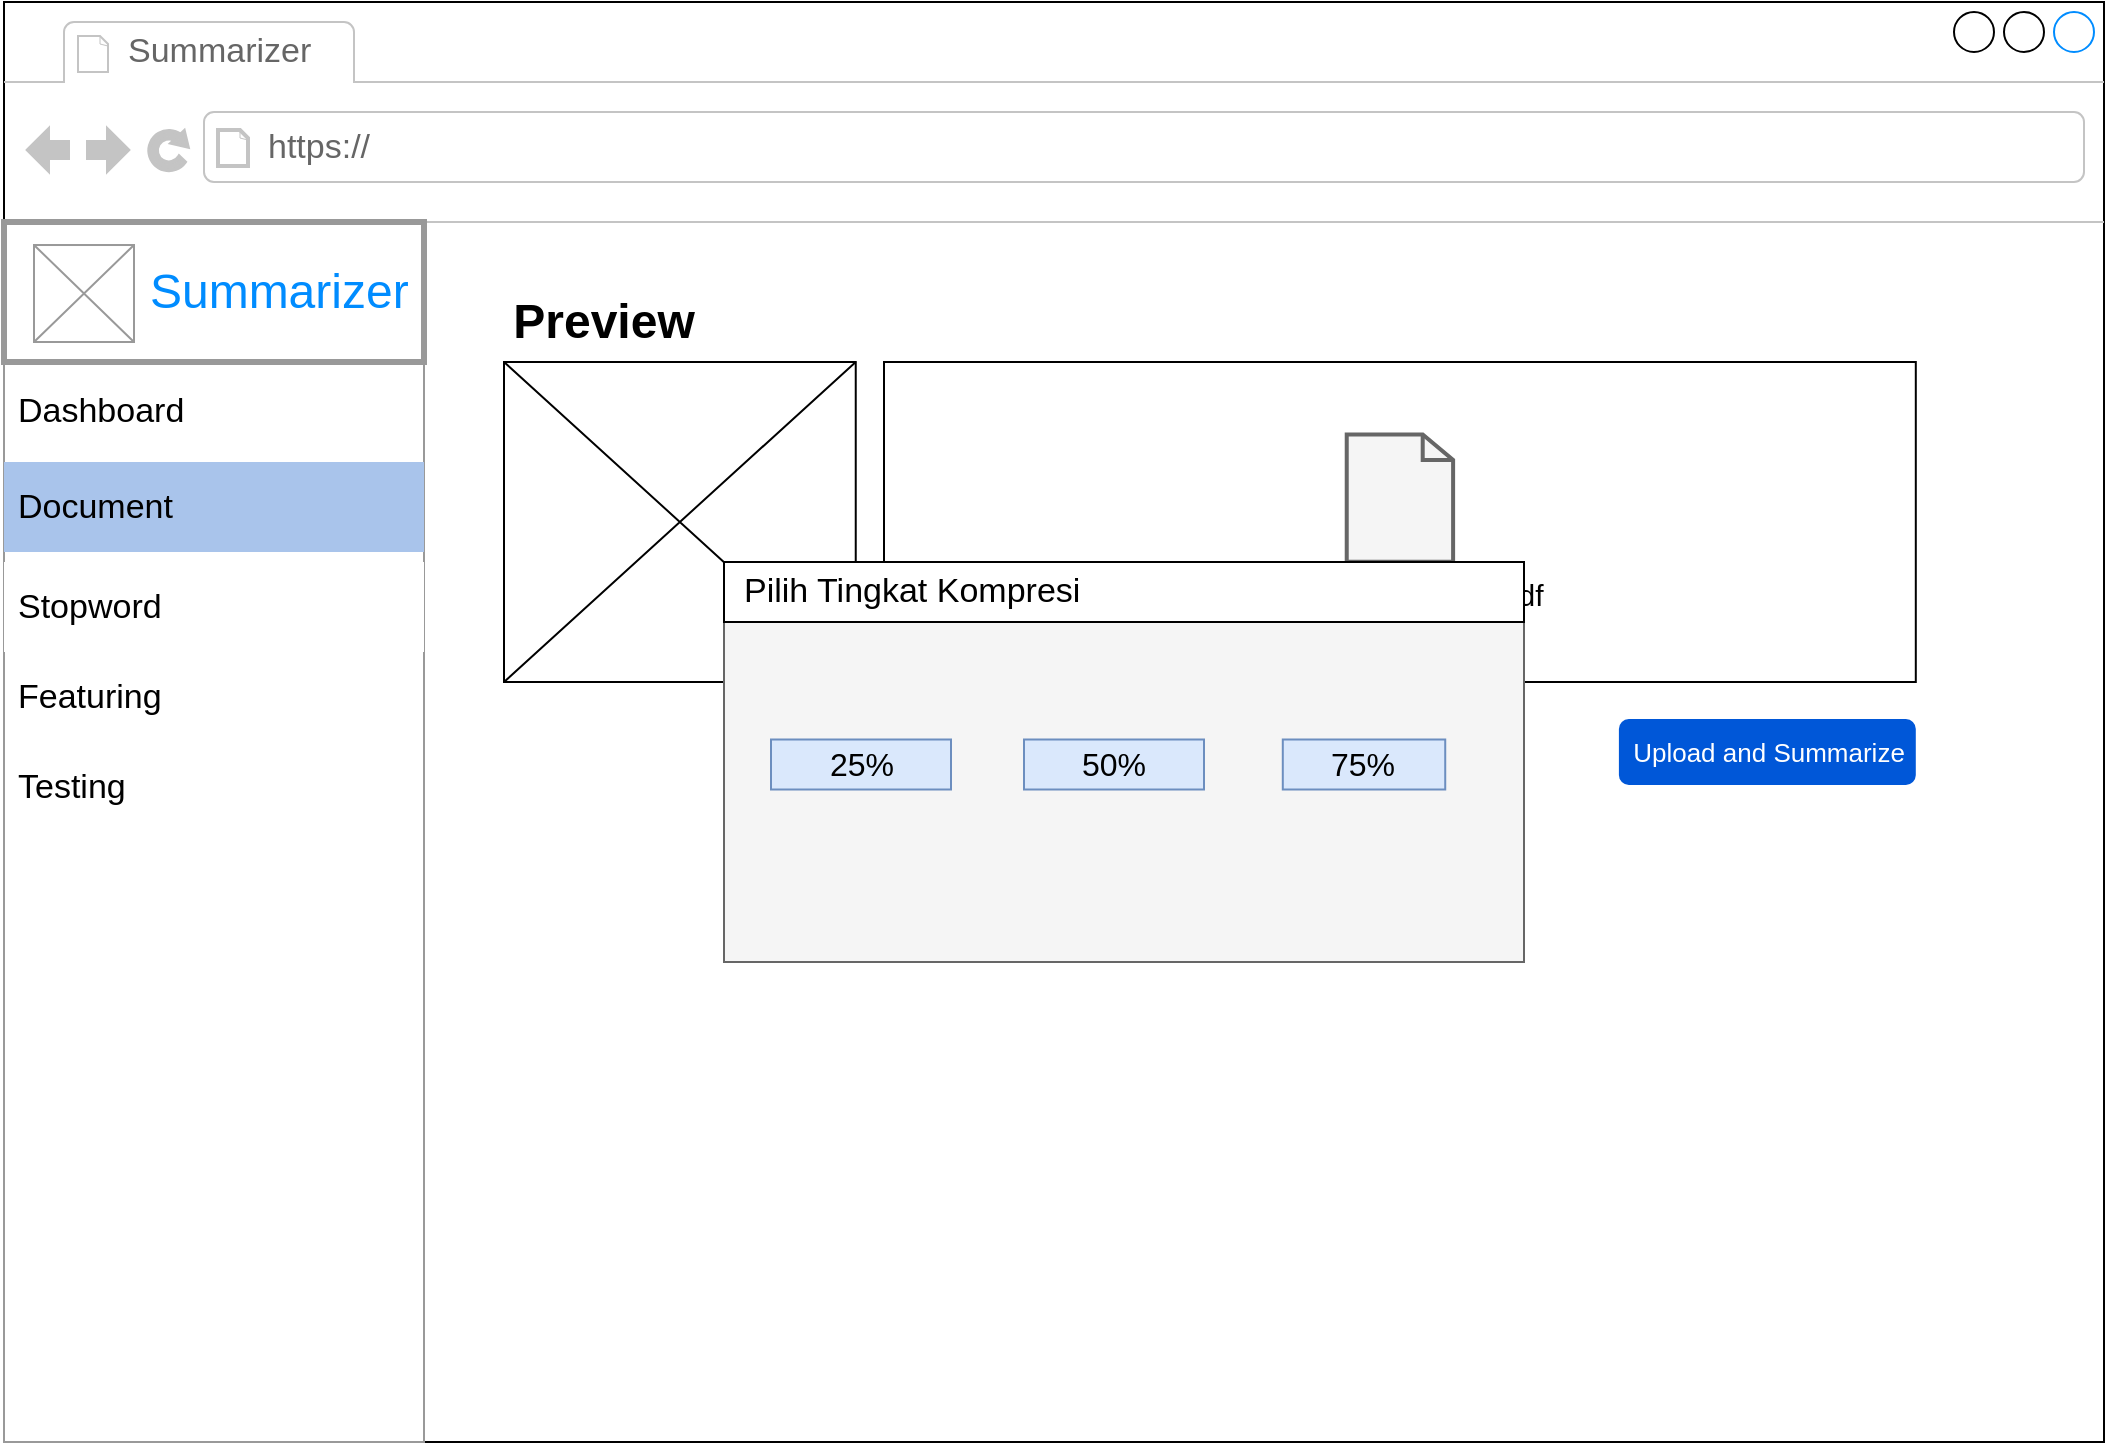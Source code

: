 <mxfile version="13.2.4" type="device"><diagram id="ono4So-BbRFvwr57Xb4G" name="Page-1"><mxGraphModel dx="1422" dy="763" grid="1" gridSize="10" guides="1" tooltips="1" connect="1" arrows="1" fold="1" page="1" pageScale="1" pageWidth="827" pageHeight="1169" math="0" shadow="0"><root><mxCell id="0"/><mxCell id="1" parent="0"/><mxCell id="66FAqBPU-SzGYqldvl0o-1" value="" style="strokeWidth=1;shadow=0;dashed=0;align=center;html=1;shape=mxgraph.mockup.containers.browserWindow;rSize=0;strokeColor2=#008cff;strokeColor3=#c4c4c4;mainText=,;recursiveResize=0;fontSize=16;" vertex="1" parent="1"><mxGeometry x="30" y="30" width="1050" height="720" as="geometry"/></mxCell><mxCell id="66FAqBPU-SzGYqldvl0o-2" value="Summarizer" style="strokeWidth=1;shadow=0;dashed=0;align=center;html=1;shape=mxgraph.mockup.containers.anchor;fontSize=17;fontColor=#666666;align=left;" vertex="1" parent="66FAqBPU-SzGYqldvl0o-1"><mxGeometry x="60" y="12" width="110" height="26" as="geometry"/></mxCell><mxCell id="66FAqBPU-SzGYqldvl0o-3" value="https://" style="strokeWidth=1;shadow=0;dashed=0;align=center;html=1;shape=mxgraph.mockup.containers.anchor;rSize=0;fontSize=17;fontColor=#666666;align=left;" vertex="1" parent="66FAqBPU-SzGYqldvl0o-1"><mxGeometry x="130" y="60" width="250" height="26" as="geometry"/></mxCell><mxCell id="66FAqBPU-SzGYqldvl0o-11" value="Preview" style="text;html=1;strokeColor=none;fillColor=none;align=center;verticalAlign=middle;whiteSpace=wrap;rounded=0;fontSize=24;fontColor=#000000;fontStyle=1" vertex="1" parent="66FAqBPU-SzGYqldvl0o-1"><mxGeometry x="280" y="150" width="40" height="20" as="geometry"/></mxCell><mxCell id="66FAqBPU-SzGYqldvl0o-12" value="" style="group" vertex="1" connectable="0" parent="66FAqBPU-SzGYqldvl0o-1"><mxGeometry x="300" y="180" width="640" height="160" as="geometry"/></mxCell><mxCell id="66FAqBPU-SzGYqldvl0o-13" value="" style="verticalLabelPosition=bottom;shadow=0;dashed=0;align=center;html=1;verticalAlign=top;strokeWidth=1;shape=mxgraph.mockup.graphics.simpleIcon;" vertex="1" parent="66FAqBPU-SzGYqldvl0o-12"><mxGeometry x="-50" width="175.87" height="160" as="geometry"/></mxCell><mxCell id="66FAqBPU-SzGYqldvl0o-14" value="Upload and Summarize" style="rounded=1;fillColor=#0057D8;align=center;strokeColor=none;html=1;fontColor=#ffffff;fontSize=13;" vertex="1" parent="66FAqBPU-SzGYqldvl0o-1"><mxGeometry x="807.45" y="358.5" width="148.45" height="33" as="geometry"/></mxCell><mxCell id="66FAqBPU-SzGYqldvl0o-15" value="" style="group" vertex="1" connectable="0" parent="66FAqBPU-SzGYqldvl0o-1"><mxGeometry x="440.0" y="180" width="515.9" height="160" as="geometry"/></mxCell><mxCell id="66FAqBPU-SzGYqldvl0o-16" value="" style="rounded=0;whiteSpace=wrap;html=1;strokeWidth=1;" vertex="1" parent="66FAqBPU-SzGYqldvl0o-15"><mxGeometry width="515.9" height="160" as="geometry"/></mxCell><mxCell id="66FAqBPU-SzGYqldvl0o-17" value="" style="html=1;verticalLabelPosition=bottom;align=center;labelBackgroundColor=#ffffff;verticalAlign=top;strokeWidth=2;shadow=0;dashed=0;shape=mxgraph.ios7.icons.document;gradientColor=none;fillColor=#f5f5f5;strokeColor=#666666;" vertex="1" parent="66FAqBPU-SzGYqldvl0o-15"><mxGeometry x="231.367" y="36.221" width="53.186" height="63.682" as="geometry"/></mxCell><mxCell id="66FAqBPU-SzGYqldvl0o-18" value="&lt;font style=&quot;font-size: 15px&quot;&gt;Upload document pdf&lt;/font&gt;" style="text;html=1;strokeColor=none;fillColor=none;align=center;verticalAlign=middle;whiteSpace=wrap;rounded=0;fontColor=#000000;" vertex="1" parent="66FAqBPU-SzGYqldvl0o-15"><mxGeometry x="171.6" y="107.86" width="172.71" height="15.92" as="geometry"/></mxCell><mxCell id="66FAqBPU-SzGYqldvl0o-35" value="" style="group" vertex="1" connectable="0" parent="66FAqBPU-SzGYqldvl0o-1"><mxGeometry x="360" y="280" width="400" height="200" as="geometry"/></mxCell><mxCell id="66FAqBPU-SzGYqldvl0o-27" value="" style="strokeWidth=1;shadow=0;dashed=0;align=center;html=1;shape=mxgraph.mockup.containers.rrect;rSize=0;strokeColor=#666666;fontColor=#333333;fontSize=17;verticalAlign=top;whiteSpace=wrap;fillColor=#f5f5f5;spacingTop=32;" vertex="1" parent="66FAqBPU-SzGYqldvl0o-35"><mxGeometry width="400" height="200" as="geometry"/></mxCell><mxCell id="66FAqBPU-SzGYqldvl0o-28" value="Pilih Tingkat Kompresi" style="strokeWidth=1;shadow=0;dashed=0;align=center;html=1;shape=mxgraph.mockup.containers.rrect;rSize=0;fontSize=17;align=left;spacingLeft=8;resizeWidth=1;" vertex="1" parent="66FAqBPU-SzGYqldvl0o-35"><mxGeometry width="400" height="30" relative="1" as="geometry"><mxPoint as="offset"/></mxGeometry></mxCell><mxCell id="66FAqBPU-SzGYqldvl0o-30" value="25%" style="strokeWidth=1;shadow=0;dashed=0;align=center;html=1;shape=mxgraph.mockup.containers.rrect;rSize=0;fontSize=16;strokeColor=#6c8ebf;whiteSpace=wrap;fillColor=#dae8fc;" vertex="1" parent="66FAqBPU-SzGYqldvl0o-35"><mxGeometry x="0.25" y="1" width="90" height="25" relative="1" as="geometry"><mxPoint x="-76.5" y="-111.25" as="offset"/></mxGeometry></mxCell><mxCell id="66FAqBPU-SzGYqldvl0o-31" value="50%" style="strokeWidth=1;shadow=0;dashed=0;align=center;html=1;shape=mxgraph.mockup.containers.rrect;rSize=0;fontSize=16;strokeColor=#6c8ebf;whiteSpace=wrap;fillColor=#dae8fc;" vertex="1" parent="66FAqBPU-SzGYqldvl0o-35"><mxGeometry x="0.75" y="1" width="90" height="25" relative="1" as="geometry"><mxPoint x="-150" y="-111.25" as="offset"/></mxGeometry></mxCell><mxCell id="66FAqBPU-SzGYqldvl0o-32" value="75%" style="strokeWidth=1;shadow=0;dashed=0;align=center;html=1;shape=mxgraph.mockup.containers.rrect;rSize=0;fontSize=16;strokeColor=#6c8ebf;whiteSpace=wrap;fillColor=#dae8fc;" vertex="1" parent="66FAqBPU-SzGYqldvl0o-35"><mxGeometry x="279.394" y="88.75" width="81.22" height="25" as="geometry"/></mxCell><mxCell id="66FAqBPU-SzGYqldvl0o-38" value="" style="strokeWidth=1;shadow=0;dashed=0;align=center;html=1;shape=mxgraph.mockup.forms.rrect;rSize=0;strokeColor=#999999;fillColor=none;" vertex="1" parent="1"><mxGeometry x="30" y="140" width="210" height="610" as="geometry"/></mxCell><mxCell id="66FAqBPU-SzGYqldvl0o-39" value="&lt;div style=&quot;font-size: 24px&quot; align=&quot;right&quot;&gt;Summarizer&amp;nbsp; &lt;br&gt;&lt;/div&gt;" style="strokeWidth=3;shadow=0;dashed=0;align=right;html=1;shape=mxgraph.mockup.forms.rrect;rSize=0;strokeColor=#999999;fontColor=#008cff;fontSize=17;fillColor=#ffffff;resizeWidth=1;perimeterSpacing=4;" vertex="1" parent="66FAqBPU-SzGYqldvl0o-38"><mxGeometry width="210" height="70" relative="1" as="geometry"/></mxCell><mxCell id="66FAqBPU-SzGYqldvl0o-40" value="&lt;div&gt;Dashboard&lt;/div&gt;" style="strokeWidth=1;shadow=0;dashed=0;align=center;html=1;shape=mxgraph.mockup.forms.anchor;fontSize=17;align=left;spacingLeft=5;resizeWidth=1;gradientColor=#7ea6e0;fillColor=#dae8fc;strokeColor=#6c8ebf;gradientDirection=north;" vertex="1" parent="66FAqBPU-SzGYqldvl0o-38"><mxGeometry width="210" height="45" relative="1" as="geometry"><mxPoint y="72" as="offset"/></mxGeometry></mxCell><mxCell id="66FAqBPU-SzGYqldvl0o-41" value="Featuring" style="strokeWidth=1;shadow=0;dashed=0;align=center;html=1;shape=mxgraph.mockup.forms.anchor;fontSize=17;align=left;spacingLeft=5;resizeWidth=1;gradientColor=#ea6b66;fillColor=#f8cecc;strokeColor=#b85450;" vertex="1" parent="66FAqBPU-SzGYqldvl0o-38"><mxGeometry width="210" height="45" relative="1" as="geometry"><mxPoint y="215" as="offset"/></mxGeometry></mxCell><mxCell id="66FAqBPU-SzGYqldvl0o-42" value="Testing" style="strokeWidth=1;shadow=0;dashed=0;align=center;html=1;shape=mxgraph.mockup.forms.anchor;fontSize=17;fontColor=#000000;align=left;spacingLeft=5;resizeWidth=1;" vertex="1" parent="66FAqBPU-SzGYqldvl0o-38"><mxGeometry width="210" height="45" relative="1" as="geometry"><mxPoint y="260" as="offset"/></mxGeometry></mxCell><mxCell id="66FAqBPU-SzGYqldvl0o-43" value="" style="verticalLabelPosition=bottom;shadow=0;dashed=0;align=center;html=1;verticalAlign=top;strokeWidth=1;shape=mxgraph.mockup.graphics.simpleIcon;strokeColor=#999999;" vertex="1" parent="66FAqBPU-SzGYqldvl0o-38"><mxGeometry x="15" y="11.51" width="50" height="48.49" as="geometry"/></mxCell><mxCell id="66FAqBPU-SzGYqldvl0o-44" value="Document" style="strokeWidth=1;shadow=0;dashed=0;align=center;html=1;shape=mxgraph.mockup.forms.rrect;rSize=0;fontSize=17;align=left;spacingLeft=5;resizeWidth=1;fillColor=#A9C4EB;strokeColor=none;" vertex="1" parent="66FAqBPU-SzGYqldvl0o-38"><mxGeometry width="210" height="45" relative="1" as="geometry"><mxPoint y="120" as="offset"/></mxGeometry></mxCell><mxCell id="66FAqBPU-SzGYqldvl0o-45" value="Stopword" style="strokeWidth=1;shadow=0;dashed=0;align=center;html=1;shape=mxgraph.mockup.forms.rrect;rSize=0;fontSize=17;align=left;spacingLeft=5;resizeWidth=1;strokeColor=none;" vertex="1" parent="66FAqBPU-SzGYqldvl0o-38"><mxGeometry y="170" width="210" height="45" as="geometry"/></mxCell></root></mxGraphModel></diagram></mxfile>